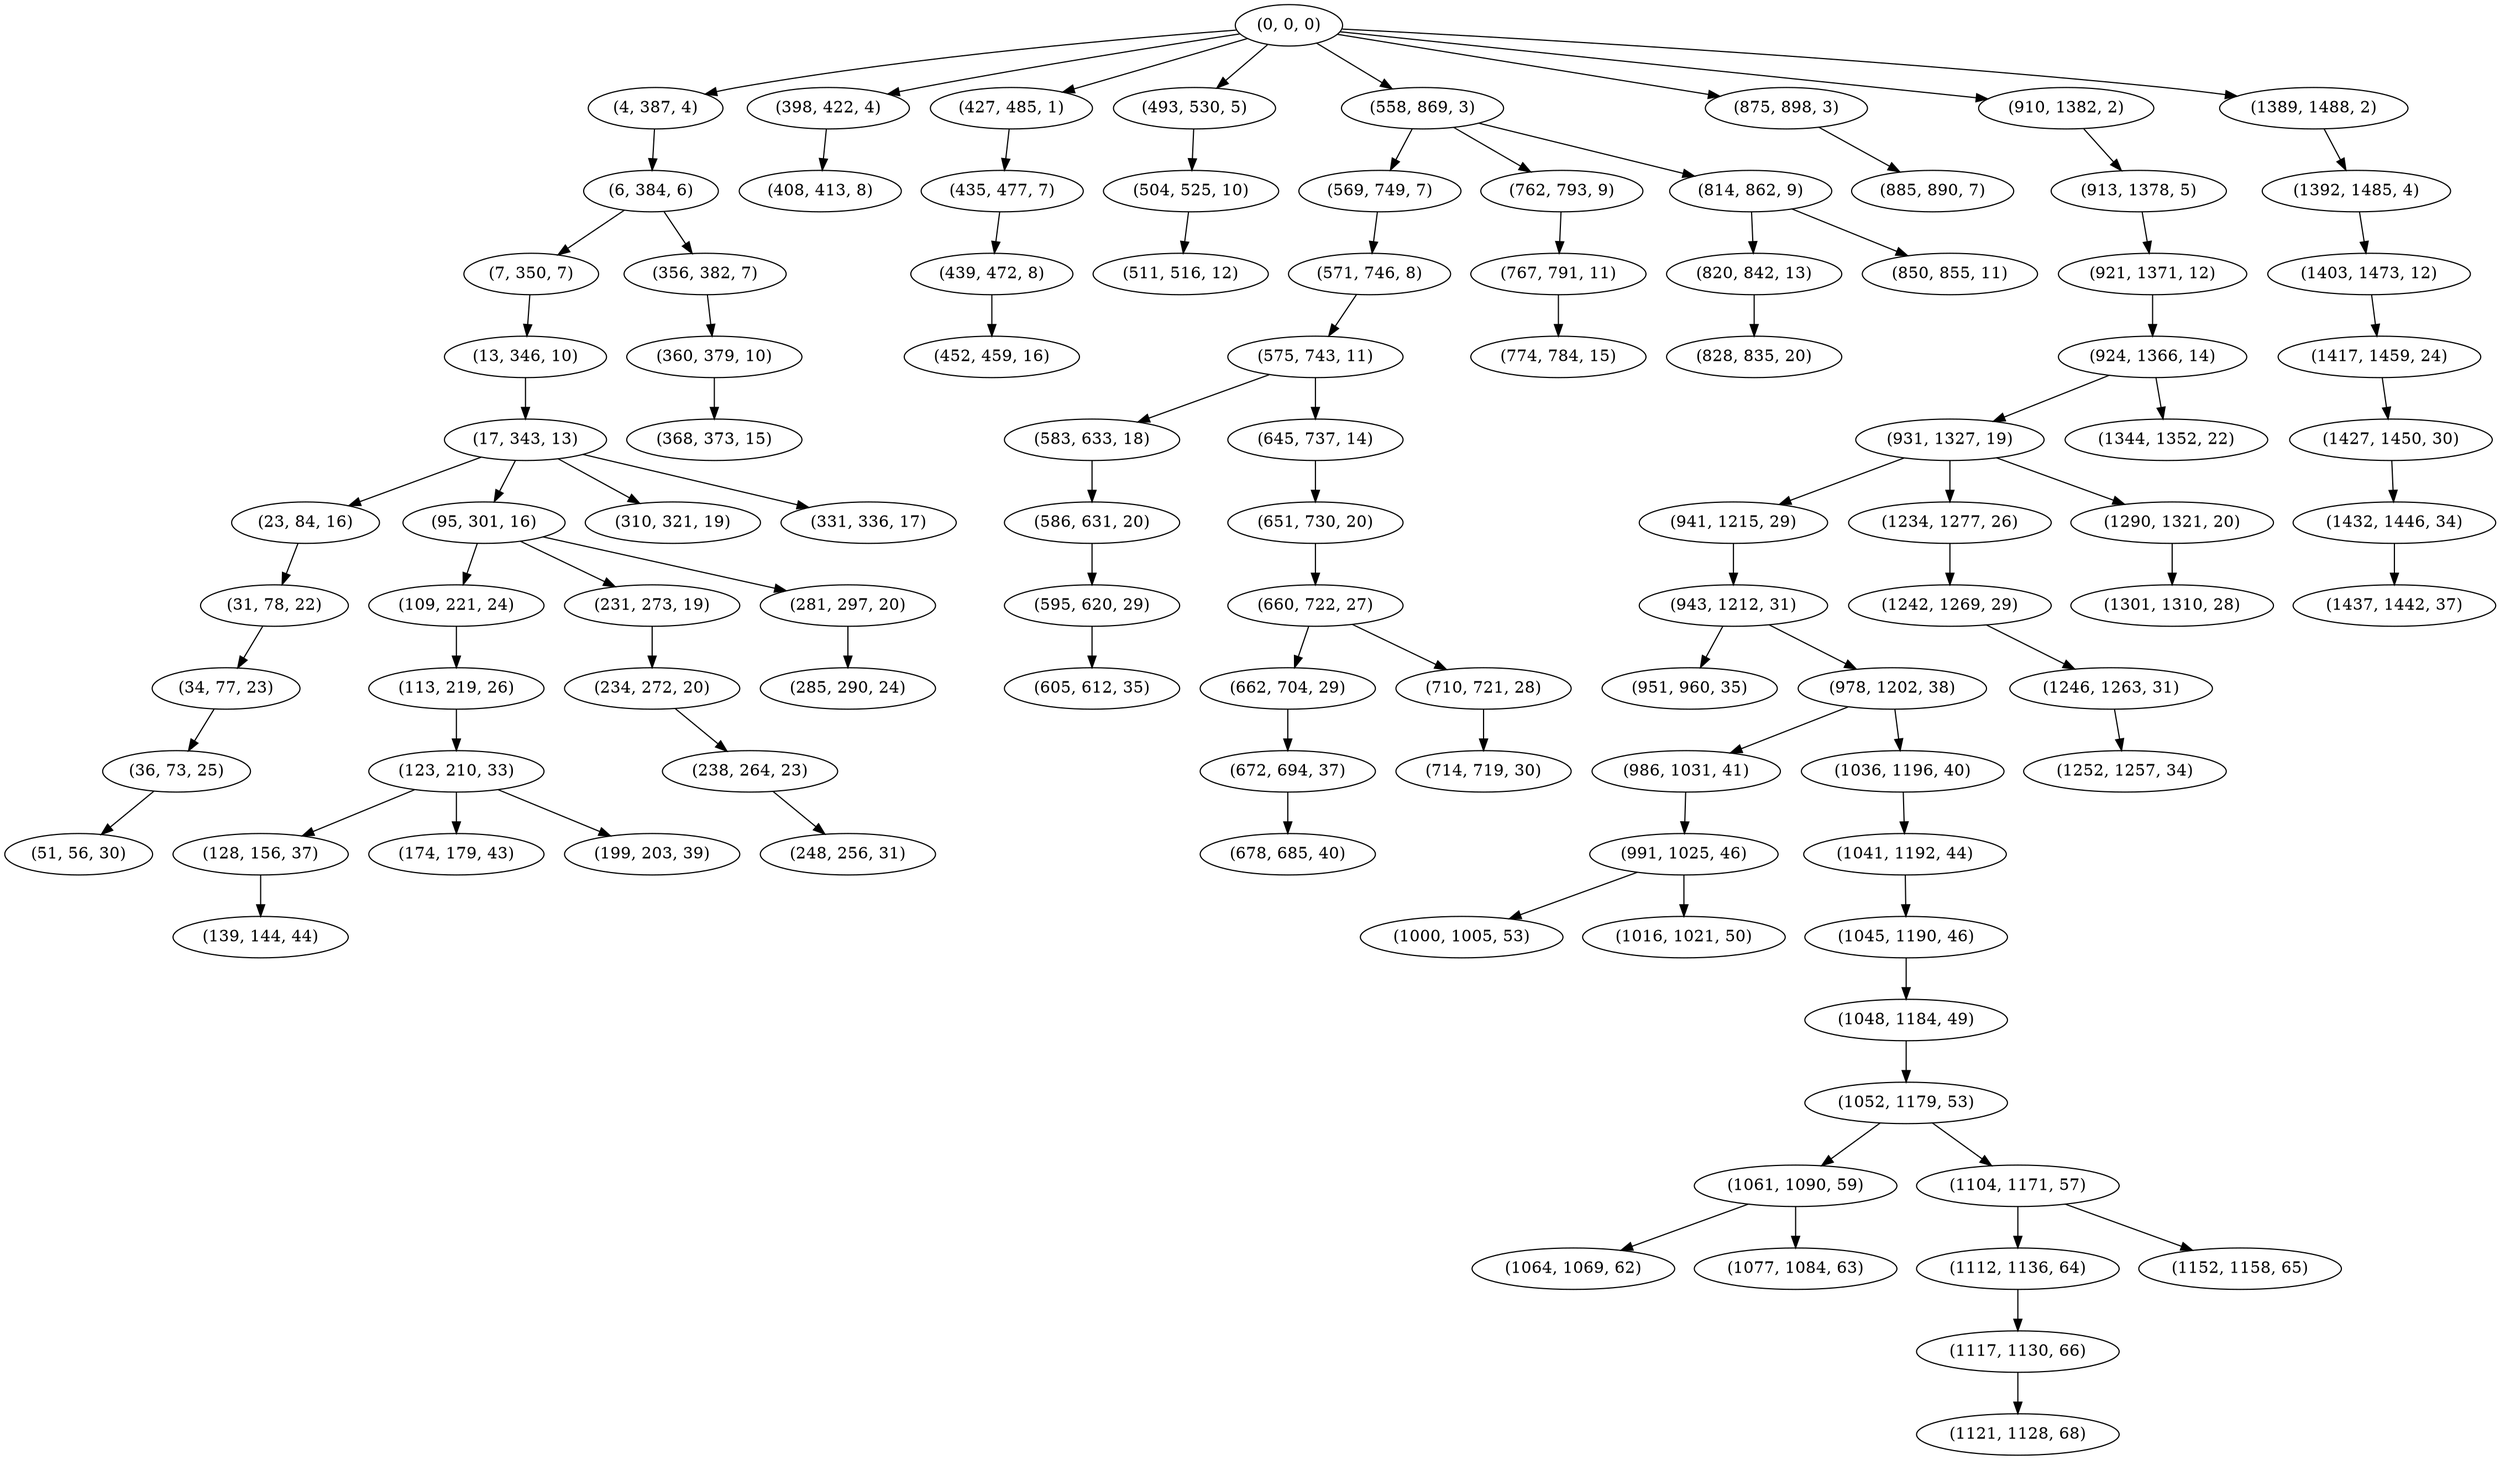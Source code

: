 digraph tree {
    "(0, 0, 0)";
    "(4, 387, 4)";
    "(6, 384, 6)";
    "(7, 350, 7)";
    "(13, 346, 10)";
    "(17, 343, 13)";
    "(23, 84, 16)";
    "(31, 78, 22)";
    "(34, 77, 23)";
    "(36, 73, 25)";
    "(51, 56, 30)";
    "(95, 301, 16)";
    "(109, 221, 24)";
    "(113, 219, 26)";
    "(123, 210, 33)";
    "(128, 156, 37)";
    "(139, 144, 44)";
    "(174, 179, 43)";
    "(199, 203, 39)";
    "(231, 273, 19)";
    "(234, 272, 20)";
    "(238, 264, 23)";
    "(248, 256, 31)";
    "(281, 297, 20)";
    "(285, 290, 24)";
    "(310, 321, 19)";
    "(331, 336, 17)";
    "(356, 382, 7)";
    "(360, 379, 10)";
    "(368, 373, 15)";
    "(398, 422, 4)";
    "(408, 413, 8)";
    "(427, 485, 1)";
    "(435, 477, 7)";
    "(439, 472, 8)";
    "(452, 459, 16)";
    "(493, 530, 5)";
    "(504, 525, 10)";
    "(511, 516, 12)";
    "(558, 869, 3)";
    "(569, 749, 7)";
    "(571, 746, 8)";
    "(575, 743, 11)";
    "(583, 633, 18)";
    "(586, 631, 20)";
    "(595, 620, 29)";
    "(605, 612, 35)";
    "(645, 737, 14)";
    "(651, 730, 20)";
    "(660, 722, 27)";
    "(662, 704, 29)";
    "(672, 694, 37)";
    "(678, 685, 40)";
    "(710, 721, 28)";
    "(714, 719, 30)";
    "(762, 793, 9)";
    "(767, 791, 11)";
    "(774, 784, 15)";
    "(814, 862, 9)";
    "(820, 842, 13)";
    "(828, 835, 20)";
    "(850, 855, 11)";
    "(875, 898, 3)";
    "(885, 890, 7)";
    "(910, 1382, 2)";
    "(913, 1378, 5)";
    "(921, 1371, 12)";
    "(924, 1366, 14)";
    "(931, 1327, 19)";
    "(941, 1215, 29)";
    "(943, 1212, 31)";
    "(951, 960, 35)";
    "(978, 1202, 38)";
    "(986, 1031, 41)";
    "(991, 1025, 46)";
    "(1000, 1005, 53)";
    "(1016, 1021, 50)";
    "(1036, 1196, 40)";
    "(1041, 1192, 44)";
    "(1045, 1190, 46)";
    "(1048, 1184, 49)";
    "(1052, 1179, 53)";
    "(1061, 1090, 59)";
    "(1064, 1069, 62)";
    "(1077, 1084, 63)";
    "(1104, 1171, 57)";
    "(1112, 1136, 64)";
    "(1117, 1130, 66)";
    "(1121, 1128, 68)";
    "(1152, 1158, 65)";
    "(1234, 1277, 26)";
    "(1242, 1269, 29)";
    "(1246, 1263, 31)";
    "(1252, 1257, 34)";
    "(1290, 1321, 20)";
    "(1301, 1310, 28)";
    "(1344, 1352, 22)";
    "(1389, 1488, 2)";
    "(1392, 1485, 4)";
    "(1403, 1473, 12)";
    "(1417, 1459, 24)";
    "(1427, 1450, 30)";
    "(1432, 1446, 34)";
    "(1437, 1442, 37)";
    "(0, 0, 0)" -> "(4, 387, 4)";
    "(0, 0, 0)" -> "(398, 422, 4)";
    "(0, 0, 0)" -> "(427, 485, 1)";
    "(0, 0, 0)" -> "(493, 530, 5)";
    "(0, 0, 0)" -> "(558, 869, 3)";
    "(0, 0, 0)" -> "(875, 898, 3)";
    "(0, 0, 0)" -> "(910, 1382, 2)";
    "(0, 0, 0)" -> "(1389, 1488, 2)";
    "(4, 387, 4)" -> "(6, 384, 6)";
    "(6, 384, 6)" -> "(7, 350, 7)";
    "(6, 384, 6)" -> "(356, 382, 7)";
    "(7, 350, 7)" -> "(13, 346, 10)";
    "(13, 346, 10)" -> "(17, 343, 13)";
    "(17, 343, 13)" -> "(23, 84, 16)";
    "(17, 343, 13)" -> "(95, 301, 16)";
    "(17, 343, 13)" -> "(310, 321, 19)";
    "(17, 343, 13)" -> "(331, 336, 17)";
    "(23, 84, 16)" -> "(31, 78, 22)";
    "(31, 78, 22)" -> "(34, 77, 23)";
    "(34, 77, 23)" -> "(36, 73, 25)";
    "(36, 73, 25)" -> "(51, 56, 30)";
    "(95, 301, 16)" -> "(109, 221, 24)";
    "(95, 301, 16)" -> "(231, 273, 19)";
    "(95, 301, 16)" -> "(281, 297, 20)";
    "(109, 221, 24)" -> "(113, 219, 26)";
    "(113, 219, 26)" -> "(123, 210, 33)";
    "(123, 210, 33)" -> "(128, 156, 37)";
    "(123, 210, 33)" -> "(174, 179, 43)";
    "(123, 210, 33)" -> "(199, 203, 39)";
    "(128, 156, 37)" -> "(139, 144, 44)";
    "(231, 273, 19)" -> "(234, 272, 20)";
    "(234, 272, 20)" -> "(238, 264, 23)";
    "(238, 264, 23)" -> "(248, 256, 31)";
    "(281, 297, 20)" -> "(285, 290, 24)";
    "(356, 382, 7)" -> "(360, 379, 10)";
    "(360, 379, 10)" -> "(368, 373, 15)";
    "(398, 422, 4)" -> "(408, 413, 8)";
    "(427, 485, 1)" -> "(435, 477, 7)";
    "(435, 477, 7)" -> "(439, 472, 8)";
    "(439, 472, 8)" -> "(452, 459, 16)";
    "(493, 530, 5)" -> "(504, 525, 10)";
    "(504, 525, 10)" -> "(511, 516, 12)";
    "(558, 869, 3)" -> "(569, 749, 7)";
    "(558, 869, 3)" -> "(762, 793, 9)";
    "(558, 869, 3)" -> "(814, 862, 9)";
    "(569, 749, 7)" -> "(571, 746, 8)";
    "(571, 746, 8)" -> "(575, 743, 11)";
    "(575, 743, 11)" -> "(583, 633, 18)";
    "(575, 743, 11)" -> "(645, 737, 14)";
    "(583, 633, 18)" -> "(586, 631, 20)";
    "(586, 631, 20)" -> "(595, 620, 29)";
    "(595, 620, 29)" -> "(605, 612, 35)";
    "(645, 737, 14)" -> "(651, 730, 20)";
    "(651, 730, 20)" -> "(660, 722, 27)";
    "(660, 722, 27)" -> "(662, 704, 29)";
    "(660, 722, 27)" -> "(710, 721, 28)";
    "(662, 704, 29)" -> "(672, 694, 37)";
    "(672, 694, 37)" -> "(678, 685, 40)";
    "(710, 721, 28)" -> "(714, 719, 30)";
    "(762, 793, 9)" -> "(767, 791, 11)";
    "(767, 791, 11)" -> "(774, 784, 15)";
    "(814, 862, 9)" -> "(820, 842, 13)";
    "(814, 862, 9)" -> "(850, 855, 11)";
    "(820, 842, 13)" -> "(828, 835, 20)";
    "(875, 898, 3)" -> "(885, 890, 7)";
    "(910, 1382, 2)" -> "(913, 1378, 5)";
    "(913, 1378, 5)" -> "(921, 1371, 12)";
    "(921, 1371, 12)" -> "(924, 1366, 14)";
    "(924, 1366, 14)" -> "(931, 1327, 19)";
    "(924, 1366, 14)" -> "(1344, 1352, 22)";
    "(931, 1327, 19)" -> "(941, 1215, 29)";
    "(931, 1327, 19)" -> "(1234, 1277, 26)";
    "(931, 1327, 19)" -> "(1290, 1321, 20)";
    "(941, 1215, 29)" -> "(943, 1212, 31)";
    "(943, 1212, 31)" -> "(951, 960, 35)";
    "(943, 1212, 31)" -> "(978, 1202, 38)";
    "(978, 1202, 38)" -> "(986, 1031, 41)";
    "(978, 1202, 38)" -> "(1036, 1196, 40)";
    "(986, 1031, 41)" -> "(991, 1025, 46)";
    "(991, 1025, 46)" -> "(1000, 1005, 53)";
    "(991, 1025, 46)" -> "(1016, 1021, 50)";
    "(1036, 1196, 40)" -> "(1041, 1192, 44)";
    "(1041, 1192, 44)" -> "(1045, 1190, 46)";
    "(1045, 1190, 46)" -> "(1048, 1184, 49)";
    "(1048, 1184, 49)" -> "(1052, 1179, 53)";
    "(1052, 1179, 53)" -> "(1061, 1090, 59)";
    "(1052, 1179, 53)" -> "(1104, 1171, 57)";
    "(1061, 1090, 59)" -> "(1064, 1069, 62)";
    "(1061, 1090, 59)" -> "(1077, 1084, 63)";
    "(1104, 1171, 57)" -> "(1112, 1136, 64)";
    "(1104, 1171, 57)" -> "(1152, 1158, 65)";
    "(1112, 1136, 64)" -> "(1117, 1130, 66)";
    "(1117, 1130, 66)" -> "(1121, 1128, 68)";
    "(1234, 1277, 26)" -> "(1242, 1269, 29)";
    "(1242, 1269, 29)" -> "(1246, 1263, 31)";
    "(1246, 1263, 31)" -> "(1252, 1257, 34)";
    "(1290, 1321, 20)" -> "(1301, 1310, 28)";
    "(1389, 1488, 2)" -> "(1392, 1485, 4)";
    "(1392, 1485, 4)" -> "(1403, 1473, 12)";
    "(1403, 1473, 12)" -> "(1417, 1459, 24)";
    "(1417, 1459, 24)" -> "(1427, 1450, 30)";
    "(1427, 1450, 30)" -> "(1432, 1446, 34)";
    "(1432, 1446, 34)" -> "(1437, 1442, 37)";
}
